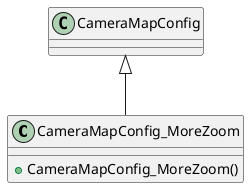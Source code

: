 @startuml
class CameraMapConfig_MoreZoom {
    + CameraMapConfig_MoreZoom()
}
CameraMapConfig <|-- CameraMapConfig_MoreZoom
@enduml
